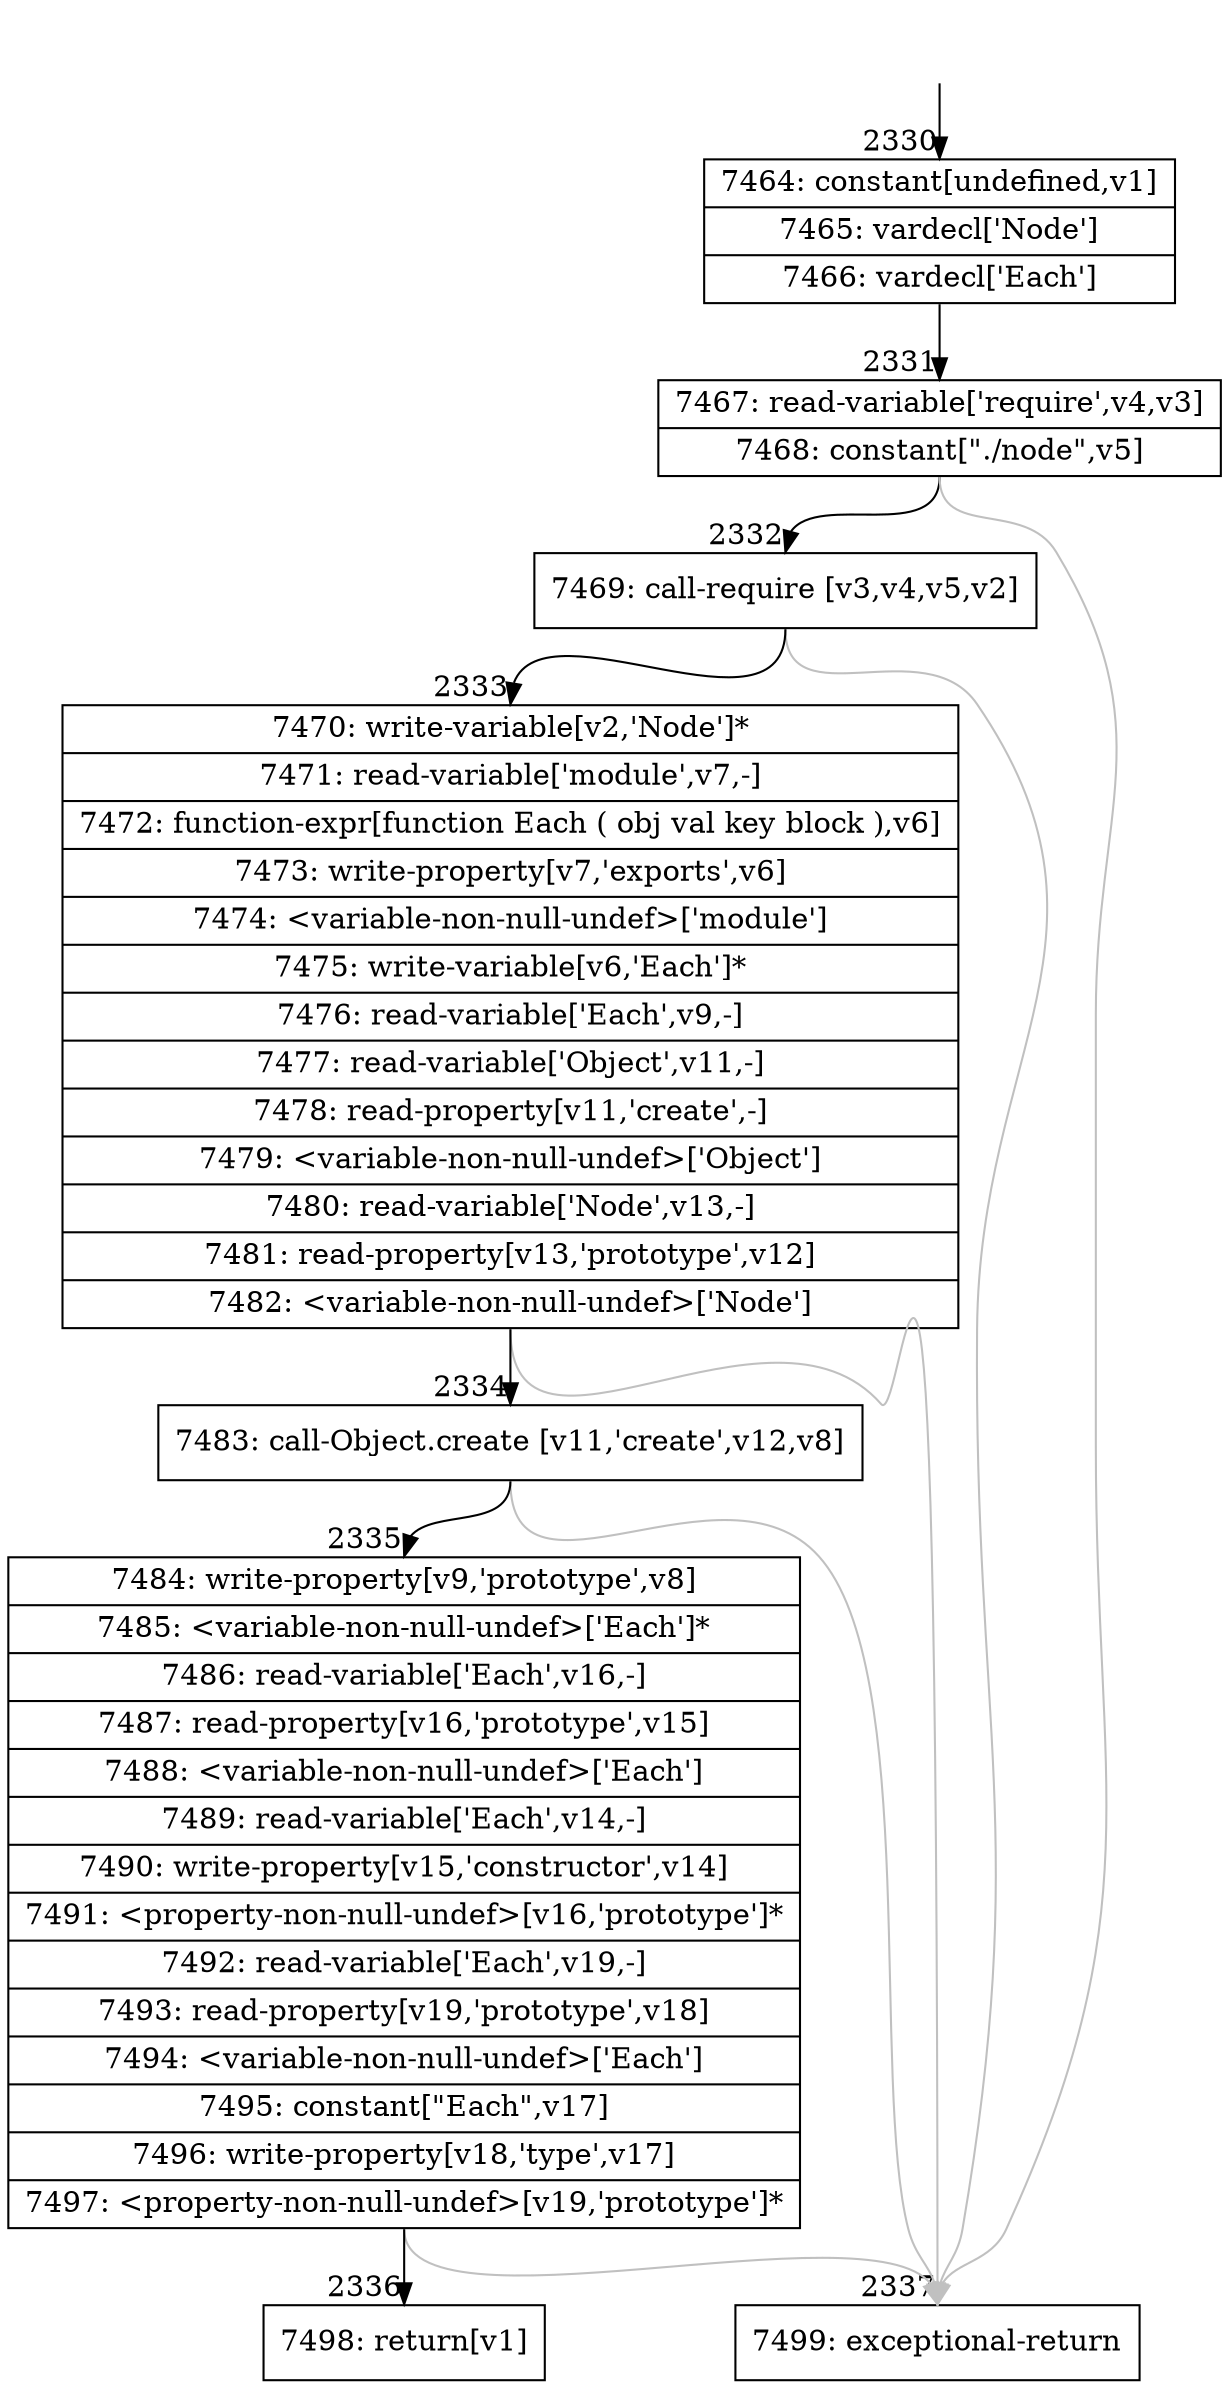 digraph {
rankdir="TD"
BB_entry132[shape=none,label=""];
BB_entry132 -> BB2330 [tailport=s, headport=n, headlabel="    2330"]
BB2330 [shape=record label="{7464: constant[undefined,v1]|7465: vardecl['Node']|7466: vardecl['Each']}" ] 
BB2330 -> BB2331 [tailport=s, headport=n, headlabel="      2331"]
BB2331 [shape=record label="{7467: read-variable['require',v4,v3]|7468: constant[\"./node\",v5]}" ] 
BB2331 -> BB2332 [tailport=s, headport=n, headlabel="      2332"]
BB2331 -> BB2337 [tailport=s, headport=n, color=gray, headlabel="      2337"]
BB2332 [shape=record label="{7469: call-require [v3,v4,v5,v2]}" ] 
BB2332 -> BB2333 [tailport=s, headport=n, headlabel="      2333"]
BB2332 -> BB2337 [tailport=s, headport=n, color=gray]
BB2333 [shape=record label="{7470: write-variable[v2,'Node']*|7471: read-variable['module',v7,-]|7472: function-expr[function Each ( obj val key block ),v6]|7473: write-property[v7,'exports',v6]|7474: \<variable-non-null-undef\>['module']|7475: write-variable[v6,'Each']*|7476: read-variable['Each',v9,-]|7477: read-variable['Object',v11,-]|7478: read-property[v11,'create',-]|7479: \<variable-non-null-undef\>['Object']|7480: read-variable['Node',v13,-]|7481: read-property[v13,'prototype',v12]|7482: \<variable-non-null-undef\>['Node']}" ] 
BB2333 -> BB2334 [tailport=s, headport=n, headlabel="      2334"]
BB2333 -> BB2337 [tailport=s, headport=n, color=gray]
BB2334 [shape=record label="{7483: call-Object.create [v11,'create',v12,v8]}" ] 
BB2334 -> BB2335 [tailport=s, headport=n, headlabel="      2335"]
BB2334 -> BB2337 [tailport=s, headport=n, color=gray]
BB2335 [shape=record label="{7484: write-property[v9,'prototype',v8]|7485: \<variable-non-null-undef\>['Each']*|7486: read-variable['Each',v16,-]|7487: read-property[v16,'prototype',v15]|7488: \<variable-non-null-undef\>['Each']|7489: read-variable['Each',v14,-]|7490: write-property[v15,'constructor',v14]|7491: \<property-non-null-undef\>[v16,'prototype']*|7492: read-variable['Each',v19,-]|7493: read-property[v19,'prototype',v18]|7494: \<variable-non-null-undef\>['Each']|7495: constant[\"Each\",v17]|7496: write-property[v18,'type',v17]|7497: \<property-non-null-undef\>[v19,'prototype']*}" ] 
BB2335 -> BB2336 [tailport=s, headport=n, headlabel="      2336"]
BB2335 -> BB2337 [tailport=s, headport=n, color=gray]
BB2336 [shape=record label="{7498: return[v1]}" ] 
BB2337 [shape=record label="{7499: exceptional-return}" ] 
//#$~ 2488
}
